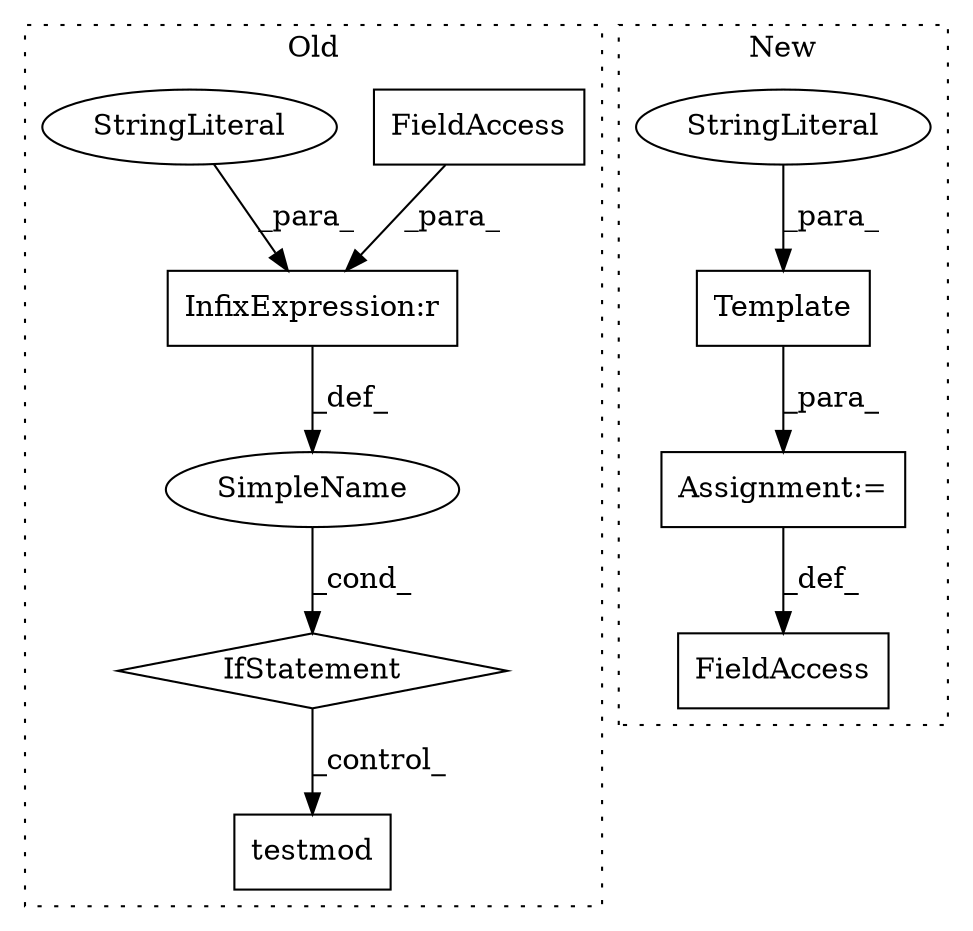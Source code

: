 digraph G {
subgraph cluster0 {
1 [label="testmod" a="32" s="8006" l="9" shape="box"];
3 [label="InfixExpression:r" a="27" s="7974" l="4" shape="box"];
4 [label="SimpleName" a="42" s="" l="" shape="ellipse"];
5 [label="IfStatement" a="25" s="7962,7988" l="4,2" shape="diamond"];
7 [label="FieldAccess" a="22" s="7966" l="8" shape="box"];
8 [label="StringLiteral" a="45" s="7978" l="10" shape="ellipse"];
label = "Old";
style="dotted";
}
subgraph cluster1 {
2 [label="Template" a="32" s="7261,7949" l="9,1" shape="box"];
6 [label="FieldAccess" a="22" s="7243" l="17" shape="box"];
9 [label="Assignment:=" a="7" s="7260" l="1" shape="box"];
10 [label="StringLiteral" a="45" s="7270" l="679" shape="ellipse"];
label = "New";
style="dotted";
}
2 -> 9 [label="_para_"];
3 -> 4 [label="_def_"];
4 -> 5 [label="_cond_"];
5 -> 1 [label="_control_"];
7 -> 3 [label="_para_"];
8 -> 3 [label="_para_"];
9 -> 6 [label="_def_"];
10 -> 2 [label="_para_"];
}